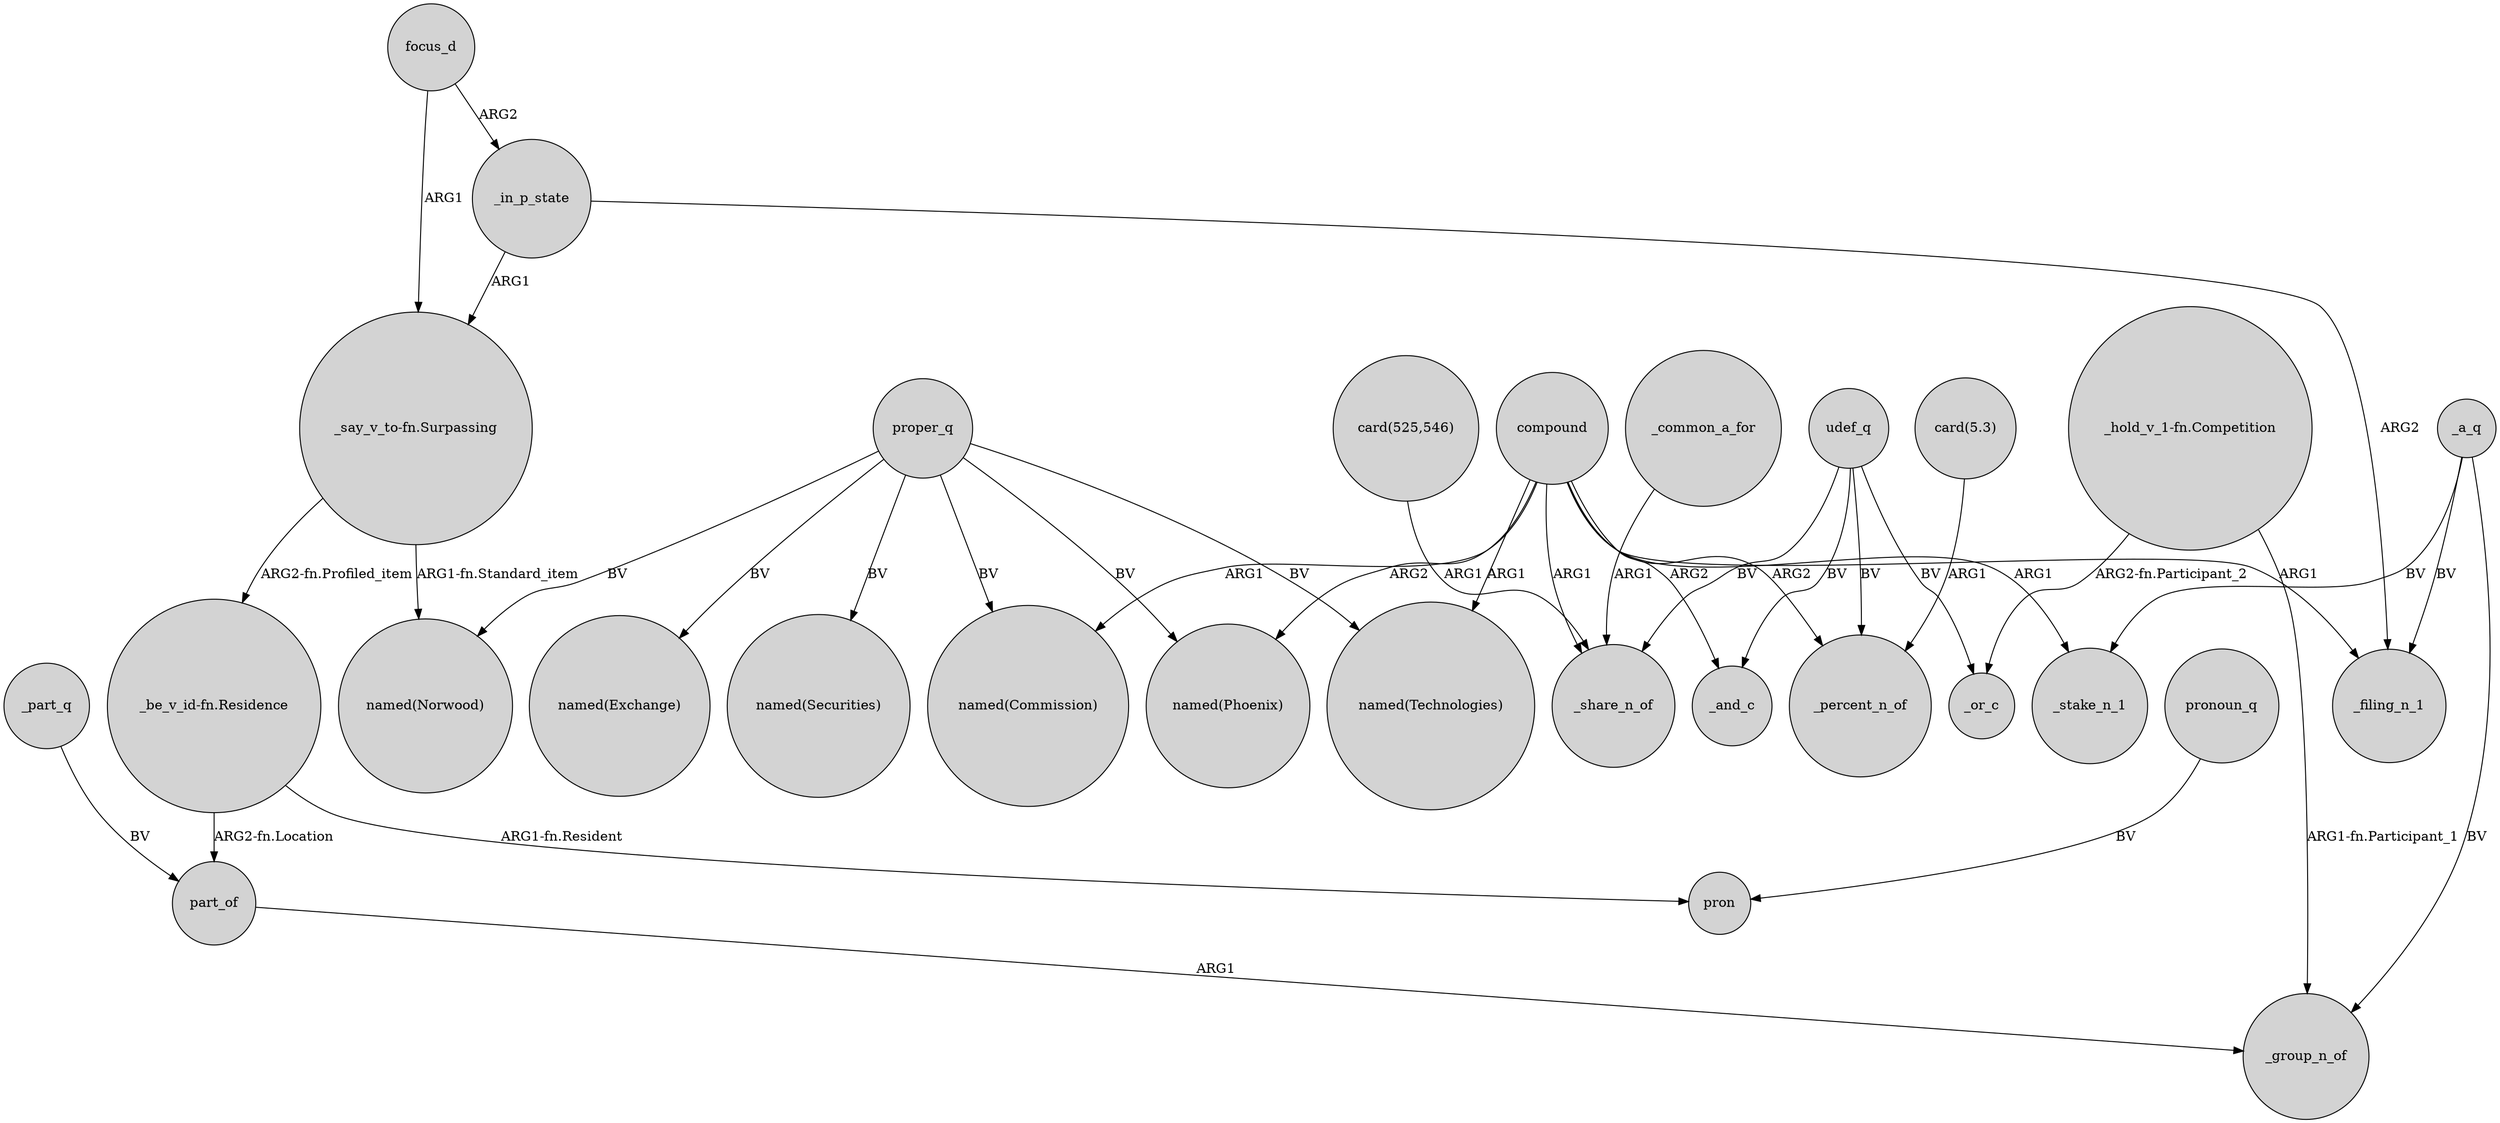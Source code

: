 digraph {
	node [shape=circle style=filled]
	proper_q -> "named(Technologies)" [label=BV]
	focus_d -> _in_p_state [label=ARG2]
	compound -> "named(Commission)" [label=ARG1]
	"_be_v_id-fn.Residence" -> part_of [label="ARG2-fn.Location"]
	proper_q -> "named(Securities)" [label=BV]
	proper_q -> "named(Phoenix)" [label=BV]
	compound -> _share_n_of [label=ARG1]
	"_hold_v_1-fn.Competition" -> _group_n_of [label="ARG1-fn.Participant_1"]
	_common_a_for -> _share_n_of [label=ARG1]
	compound -> _filing_n_1 [label=ARG1]
	compound -> "named(Phoenix)" [label=ARG2]
	"_be_v_id-fn.Residence" -> pron [label="ARG1-fn.Resident"]
	proper_q -> "named(Exchange)" [label=BV]
	udef_q -> _and_c [label=BV]
	_a_q -> _filing_n_1 [label=BV]
	compound -> _and_c [label=ARG2]
	proper_q -> "named(Commission)" [label=BV]
	_a_q -> _group_n_of [label=BV]
	udef_q -> _or_c [label=BV]
	pronoun_q -> pron [label=BV]
	"card(525,546)" -> _share_n_of [label=ARG1]
	_part_q -> part_of [label=BV]
	"_say_v_to-fn.Surpassing" -> "named(Norwood)" [label="ARG1-fn.Standard_item"]
	udef_q -> _percent_n_of [label=BV]
	proper_q -> "named(Norwood)" [label=BV]
	compound -> _stake_n_1 [label=ARG1]
	udef_q -> _share_n_of [label=BV]
	compound -> _percent_n_of [label=ARG2]
	_in_p_state -> "_say_v_to-fn.Surpassing" [label=ARG1]
	"_hold_v_1-fn.Competition" -> _or_c [label="ARG2-fn.Participant_2"]
	_in_p_state -> _filing_n_1 [label=ARG2]
	focus_d -> "_say_v_to-fn.Surpassing" [label=ARG1]
	compound -> "named(Technologies)" [label=ARG1]
	part_of -> _group_n_of [label=ARG1]
	"card(5.3)" -> _percent_n_of [label=ARG1]
	"_say_v_to-fn.Surpassing" -> "_be_v_id-fn.Residence" [label="ARG2-fn.Profiled_item"]
	_a_q -> _stake_n_1 [label=BV]
}
